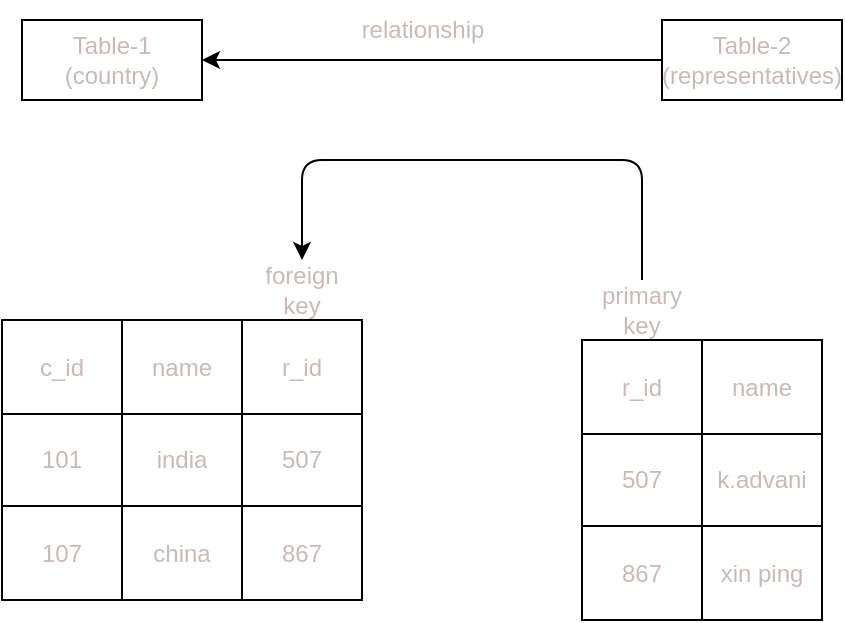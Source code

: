 <mxfile>
    <diagram id="xwx5_H6xng-gI9yD6V37" name="Page-1">
        <mxGraphModel dx="743" dy="506" grid="1" gridSize="10" guides="1" tooltips="1" connect="1" arrows="1" fold="1" page="1" pageScale="1" pageWidth="850" pageHeight="1100" math="0" shadow="0">
            <root>
                <mxCell id="0"/>
                <mxCell id="1" parent="0"/>
                <mxCell id="62" value="" style="childLayout=tableLayout;recursiveResize=0;shadow=0;fillColor=none;fontColor=#cbb9b9;" vertex="1" parent="1">
                    <mxGeometry x="70" y="200" width="180" height="140" as="geometry"/>
                </mxCell>
                <mxCell id="63" value="" style="shape=tableRow;horizontal=0;startSize=0;swimlaneHead=0;swimlaneBody=0;top=0;left=0;bottom=0;right=0;dropTarget=0;collapsible=0;recursiveResize=0;expand=0;fontStyle=0;fillColor=none;strokeColor=inherit;fontColor=#cbb9b9;" vertex="1" parent="62">
                    <mxGeometry width="180" height="47" as="geometry"/>
                </mxCell>
                <mxCell id="64" value="c_id" style="connectable=0;recursiveResize=0;strokeColor=inherit;fillColor=none;align=center;whiteSpace=wrap;html=1;fontColor=#cbb9b9;" vertex="1" parent="63">
                    <mxGeometry width="60" height="47" as="geometry">
                        <mxRectangle width="60" height="47" as="alternateBounds"/>
                    </mxGeometry>
                </mxCell>
                <mxCell id="65" value="name" style="connectable=0;recursiveResize=0;strokeColor=inherit;fillColor=none;align=center;whiteSpace=wrap;html=1;fontColor=#cbb9b9;" vertex="1" parent="63">
                    <mxGeometry x="60" width="60" height="47" as="geometry">
                        <mxRectangle width="60" height="47" as="alternateBounds"/>
                    </mxGeometry>
                </mxCell>
                <mxCell id="66" value="r_id" style="connectable=0;recursiveResize=0;strokeColor=inherit;fillColor=none;align=center;whiteSpace=wrap;html=1;fontColor=#cbb9b9;" vertex="1" parent="63">
                    <mxGeometry x="120" width="60" height="47" as="geometry">
                        <mxRectangle width="60" height="47" as="alternateBounds"/>
                    </mxGeometry>
                </mxCell>
                <mxCell id="67" style="shape=tableRow;horizontal=0;startSize=0;swimlaneHead=0;swimlaneBody=0;top=0;left=0;bottom=0;right=0;dropTarget=0;collapsible=0;recursiveResize=0;expand=0;fontStyle=0;fillColor=none;strokeColor=inherit;fontColor=#cbb9b9;" vertex="1" parent="62">
                    <mxGeometry y="47" width="180" height="46" as="geometry"/>
                </mxCell>
                <mxCell id="68" value="101" style="connectable=0;recursiveResize=0;strokeColor=inherit;fillColor=none;align=center;whiteSpace=wrap;html=1;fontColor=#cbb9b9;" vertex="1" parent="67">
                    <mxGeometry width="60" height="46" as="geometry">
                        <mxRectangle width="60" height="46" as="alternateBounds"/>
                    </mxGeometry>
                </mxCell>
                <mxCell id="69" value="india" style="connectable=0;recursiveResize=0;strokeColor=inherit;fillColor=none;align=center;whiteSpace=wrap;html=1;fontColor=#cbb9b9;" vertex="1" parent="67">
                    <mxGeometry x="60" width="60" height="46" as="geometry">
                        <mxRectangle width="60" height="46" as="alternateBounds"/>
                    </mxGeometry>
                </mxCell>
                <mxCell id="70" value="507" style="connectable=0;recursiveResize=0;strokeColor=inherit;fillColor=none;align=center;whiteSpace=wrap;html=1;fontColor=#cbb9b9;" vertex="1" parent="67">
                    <mxGeometry x="120" width="60" height="46" as="geometry">
                        <mxRectangle width="60" height="46" as="alternateBounds"/>
                    </mxGeometry>
                </mxCell>
                <mxCell id="71" style="shape=tableRow;horizontal=0;startSize=0;swimlaneHead=0;swimlaneBody=0;top=0;left=0;bottom=0;right=0;dropTarget=0;collapsible=0;recursiveResize=0;expand=0;fontStyle=0;fillColor=none;strokeColor=inherit;fontColor=#cbb9b9;" vertex="1" parent="62">
                    <mxGeometry y="93" width="180" height="47" as="geometry"/>
                </mxCell>
                <mxCell id="72" value="107" style="connectable=0;recursiveResize=0;strokeColor=inherit;fillColor=none;align=center;whiteSpace=wrap;html=1;fontColor=#cbb9b9;" vertex="1" parent="71">
                    <mxGeometry width="60" height="47" as="geometry">
                        <mxRectangle width="60" height="47" as="alternateBounds"/>
                    </mxGeometry>
                </mxCell>
                <mxCell id="73" value="china" style="connectable=0;recursiveResize=0;strokeColor=inherit;fillColor=none;align=center;whiteSpace=wrap;html=1;fontColor=#cbb9b9;" vertex="1" parent="71">
                    <mxGeometry x="60" width="60" height="47" as="geometry">
                        <mxRectangle width="60" height="47" as="alternateBounds"/>
                    </mxGeometry>
                </mxCell>
                <mxCell id="74" value="867" style="connectable=0;recursiveResize=0;strokeColor=inherit;fillColor=none;align=center;whiteSpace=wrap;html=1;fontColor=#cbb9b9;" vertex="1" parent="71">
                    <mxGeometry x="120" width="60" height="47" as="geometry">
                        <mxRectangle width="60" height="47" as="alternateBounds"/>
                    </mxGeometry>
                </mxCell>
                <mxCell id="183" value="" style="childLayout=tableLayout;recursiveResize=0;shadow=0;fillColor=none;fontColor=#cbb9b9;" vertex="1" parent="1">
                    <mxGeometry x="360" y="210" width="120" height="140" as="geometry"/>
                </mxCell>
                <mxCell id="184" value="" style="shape=tableRow;horizontal=0;startSize=0;swimlaneHead=0;swimlaneBody=0;top=0;left=0;bottom=0;right=0;dropTarget=0;collapsible=0;recursiveResize=0;expand=0;fontStyle=0;fillColor=none;strokeColor=inherit;fontColor=#cbb9b9;" vertex="1" parent="183">
                    <mxGeometry width="120" height="47" as="geometry"/>
                </mxCell>
                <mxCell id="185" value="r_id" style="connectable=0;recursiveResize=0;strokeColor=inherit;fillColor=none;align=center;whiteSpace=wrap;html=1;fontColor=#cbb9b9;" vertex="1" parent="184">
                    <mxGeometry width="60" height="47" as="geometry">
                        <mxRectangle width="60" height="47" as="alternateBounds"/>
                    </mxGeometry>
                </mxCell>
                <mxCell id="187" value="name" style="connectable=0;recursiveResize=0;strokeColor=inherit;fillColor=none;align=center;whiteSpace=wrap;html=1;fontColor=#cbb9b9;" vertex="1" parent="184">
                    <mxGeometry x="60" width="60" height="47" as="geometry">
                        <mxRectangle width="60" height="47" as="alternateBounds"/>
                    </mxGeometry>
                </mxCell>
                <mxCell id="188" style="shape=tableRow;horizontal=0;startSize=0;swimlaneHead=0;swimlaneBody=0;top=0;left=0;bottom=0;right=0;dropTarget=0;collapsible=0;recursiveResize=0;expand=0;fontStyle=0;fillColor=none;strokeColor=inherit;fontColor=#cbb9b9;" vertex="1" parent="183">
                    <mxGeometry y="47" width="120" height="46" as="geometry"/>
                </mxCell>
                <mxCell id="189" value="507" style="connectable=0;recursiveResize=0;strokeColor=inherit;fillColor=none;align=center;whiteSpace=wrap;html=1;fontColor=#cbb9b9;" vertex="1" parent="188">
                    <mxGeometry width="60" height="46" as="geometry">
                        <mxRectangle width="60" height="46" as="alternateBounds"/>
                    </mxGeometry>
                </mxCell>
                <mxCell id="191" value="k.advani" style="connectable=0;recursiveResize=0;strokeColor=inherit;fillColor=none;align=center;whiteSpace=wrap;html=1;fontColor=#cbb9b9;" vertex="1" parent="188">
                    <mxGeometry x="60" width="60" height="46" as="geometry">
                        <mxRectangle width="60" height="46" as="alternateBounds"/>
                    </mxGeometry>
                </mxCell>
                <mxCell id="192" style="shape=tableRow;horizontal=0;startSize=0;swimlaneHead=0;swimlaneBody=0;top=0;left=0;bottom=0;right=0;dropTarget=0;collapsible=0;recursiveResize=0;expand=0;fontStyle=0;fillColor=none;strokeColor=inherit;fontColor=#cbb9b9;" vertex="1" parent="183">
                    <mxGeometry y="93" width="120" height="47" as="geometry"/>
                </mxCell>
                <mxCell id="193" value="867" style="connectable=0;recursiveResize=0;strokeColor=inherit;fillColor=none;align=center;whiteSpace=wrap;html=1;fontColor=#cbb9b9;" vertex="1" parent="192">
                    <mxGeometry width="60" height="47" as="geometry">
                        <mxRectangle width="60" height="47" as="alternateBounds"/>
                    </mxGeometry>
                </mxCell>
                <mxCell id="195" value="xin ping" style="connectable=0;recursiveResize=0;strokeColor=inherit;fillColor=none;align=center;whiteSpace=wrap;html=1;fontColor=#cbb9b9;" vertex="1" parent="192">
                    <mxGeometry x="60" width="60" height="47" as="geometry">
                        <mxRectangle width="60" height="47" as="alternateBounds"/>
                    </mxGeometry>
                </mxCell>
                <mxCell id="196" style="edgeStyle=none;html=1;entryX=0;entryY=0.5;entryDx=0;entryDy=0;fontColor=#cbb9b9;" edge="1" parent="183" source="183" target="188">
                    <mxGeometry relative="1" as="geometry"/>
                </mxCell>
                <mxCell id="199" value="foreign key" style="text;html=1;strokeColor=none;fillColor=none;align=center;verticalAlign=middle;whiteSpace=wrap;rounded=0;fontColor=#cbb9b9;" vertex="1" parent="1">
                    <mxGeometry x="190" y="170" width="60" height="30" as="geometry"/>
                </mxCell>
                <mxCell id="211" style="edgeStyle=orthogonalEdgeStyle;html=1;exitX=0.5;exitY=0;exitDx=0;exitDy=0;entryX=0.5;entryY=0;entryDx=0;entryDy=0;fontColor=#cbb9b9;" edge="1" parent="1" source="202" target="199">
                    <mxGeometry relative="1" as="geometry">
                        <Array as="points">
                            <mxPoint x="390" y="120"/>
                            <mxPoint x="220" y="120"/>
                        </Array>
                    </mxGeometry>
                </mxCell>
                <mxCell id="202" value="primary key" style="text;html=1;strokeColor=none;fillColor=none;align=center;verticalAlign=middle;whiteSpace=wrap;rounded=0;fontColor=#cbb9b9;" vertex="1" parent="1">
                    <mxGeometry x="360" y="180" width="60" height="30" as="geometry"/>
                </mxCell>
                <mxCell id="205" value="Table-1&lt;br&gt;(country)" style="rounded=0;whiteSpace=wrap;html=1;fontColor=#cbb9b9;" vertex="1" parent="1">
                    <mxGeometry x="80" y="50" width="90" height="40" as="geometry"/>
                </mxCell>
                <mxCell id="209" style="edgeStyle=none;html=1;entryX=1;entryY=0.5;entryDx=0;entryDy=0;fontColor=#cbb9b9;" edge="1" parent="1" source="206" target="205">
                    <mxGeometry relative="1" as="geometry"/>
                </mxCell>
                <mxCell id="206" value="Table-2&lt;br&gt;(representatives)" style="rounded=0;whiteSpace=wrap;html=1;fontColor=#cbb9b9;" vertex="1" parent="1">
                    <mxGeometry x="400" y="50" width="90" height="40" as="geometry"/>
                </mxCell>
                <mxCell id="210" value="relationship" style="text;html=1;align=center;verticalAlign=middle;resizable=0;points=[];autosize=1;strokeColor=none;fillColor=none;fontColor=#cbb9b9;" vertex="1" parent="1">
                    <mxGeometry x="240" y="40" width="80" height="30" as="geometry"/>
                </mxCell>
            </root>
        </mxGraphModel>
    </diagram>
</mxfile>